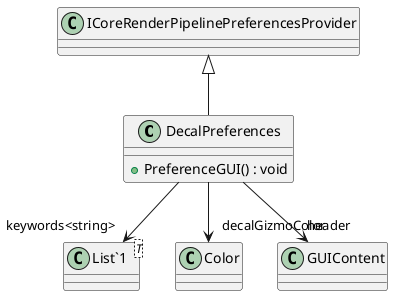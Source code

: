 @startuml
class DecalPreferences {
    + PreferenceGUI() : void
}
class "List`1"<T> {
}
ICoreRenderPipelinePreferencesProvider <|-- DecalPreferences
DecalPreferences --> "decalGizmoColor" Color
DecalPreferences --> "keywords<string>" "List`1"
DecalPreferences --> "header" GUIContent
@enduml
